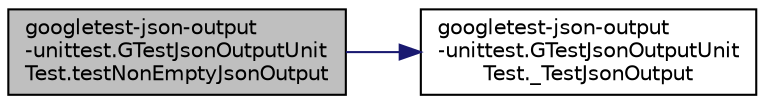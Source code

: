 digraph "googletest-json-output-unittest.GTestJsonOutputUnitTest.testNonEmptyJsonOutput"
{
 // LATEX_PDF_SIZE
  edge [fontname="Helvetica",fontsize="10",labelfontname="Helvetica",labelfontsize="10"];
  node [fontname="Helvetica",fontsize="10",shape=record];
  rankdir="LR";
  Node1 [label="googletest-json-output\l-unittest.GTestJsonOutputUnit\lTest.testNonEmptyJsonOutput",height=0.2,width=0.4,color="black", fillcolor="grey75", style="filled", fontcolor="black",tooltip=" "];
  Node1 -> Node2 [color="midnightblue",fontsize="10",style="solid",fontname="Helvetica"];
  Node2 [label="googletest-json-output\l-unittest.GTestJsonOutputUnit\lTest._TestJsonOutput",height=0.2,width=0.4,color="black", fillcolor="white", style="filled",URL="$classgoogletest-json-output-unittest_1_1_g_test_json_output_unit_test.html#a0145de3211dd5d9e50aa23c8ae9fde5e",tooltip=" "];
}
